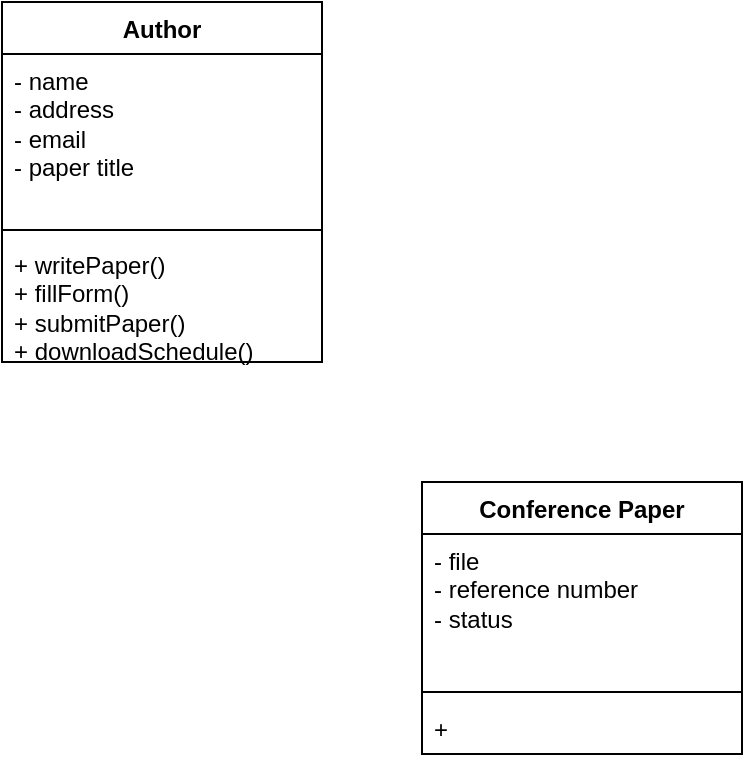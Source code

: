 <mxfile version="24.8.2">
  <diagram name="Page-1" id="eSx-QkeiwQRwHNvZ2RWU">
    <mxGraphModel dx="1050" dy="522" grid="1" gridSize="10" guides="1" tooltips="1" connect="1" arrows="1" fold="1" page="1" pageScale="1" pageWidth="850" pageHeight="1100" math="0" shadow="0">
      <root>
        <mxCell id="0" />
        <mxCell id="1" parent="0" />
        <mxCell id="tui6F7jNBKR_N0LMmF0U-1" value="Author" style="swimlane;fontStyle=1;align=center;verticalAlign=top;childLayout=stackLayout;horizontal=1;startSize=26;horizontalStack=0;resizeParent=1;resizeParentMax=0;resizeLast=0;collapsible=1;marginBottom=0;whiteSpace=wrap;html=1;" vertex="1" parent="1">
          <mxGeometry x="80" y="80" width="160" height="180" as="geometry" />
        </mxCell>
        <mxCell id="tui6F7jNBKR_N0LMmF0U-2" value="&lt;div&gt;- name&lt;/div&gt;- address&lt;div&gt;- email&lt;/div&gt;&lt;div&gt;- paper title&lt;/div&gt;" style="text;strokeColor=none;fillColor=none;align=left;verticalAlign=top;spacingLeft=4;spacingRight=4;overflow=hidden;rotatable=0;points=[[0,0.5],[1,0.5]];portConstraint=eastwest;whiteSpace=wrap;html=1;" vertex="1" parent="tui6F7jNBKR_N0LMmF0U-1">
          <mxGeometry y="26" width="160" height="84" as="geometry" />
        </mxCell>
        <mxCell id="tui6F7jNBKR_N0LMmF0U-3" value="" style="line;strokeWidth=1;fillColor=none;align=left;verticalAlign=middle;spacingTop=-1;spacingLeft=3;spacingRight=3;rotatable=0;labelPosition=right;points=[];portConstraint=eastwest;strokeColor=inherit;" vertex="1" parent="tui6F7jNBKR_N0LMmF0U-1">
          <mxGeometry y="110" width="160" height="8" as="geometry" />
        </mxCell>
        <mxCell id="tui6F7jNBKR_N0LMmF0U-4" value="+ writePaper()&lt;div&gt;+ fillForm()&lt;/div&gt;&lt;div&gt;+ submitPaper()&lt;/div&gt;&lt;div&gt;+ downloadSchedule()&lt;/div&gt;" style="text;strokeColor=none;fillColor=none;align=left;verticalAlign=top;spacingLeft=4;spacingRight=4;overflow=hidden;rotatable=0;points=[[0,0.5],[1,0.5]];portConstraint=eastwest;whiteSpace=wrap;html=1;" vertex="1" parent="tui6F7jNBKR_N0LMmF0U-1">
          <mxGeometry y="118" width="160" height="62" as="geometry" />
        </mxCell>
        <mxCell id="tui6F7jNBKR_N0LMmF0U-5" value="Conference Paper" style="swimlane;fontStyle=1;align=center;verticalAlign=top;childLayout=stackLayout;horizontal=1;startSize=26;horizontalStack=0;resizeParent=1;resizeParentMax=0;resizeLast=0;collapsible=1;marginBottom=0;whiteSpace=wrap;html=1;" vertex="1" parent="1">
          <mxGeometry x="290" y="320" width="160" height="136" as="geometry" />
        </mxCell>
        <mxCell id="tui6F7jNBKR_N0LMmF0U-6" value="- file&lt;div&gt;- reference number&lt;br&gt;&lt;div&gt;- status&lt;/div&gt;&lt;/div&gt;" style="text;strokeColor=none;fillColor=none;align=left;verticalAlign=top;spacingLeft=4;spacingRight=4;overflow=hidden;rotatable=0;points=[[0,0.5],[1,0.5]];portConstraint=eastwest;whiteSpace=wrap;html=1;" vertex="1" parent="tui6F7jNBKR_N0LMmF0U-5">
          <mxGeometry y="26" width="160" height="74" as="geometry" />
        </mxCell>
        <mxCell id="tui6F7jNBKR_N0LMmF0U-7" value="" style="line;strokeWidth=1;fillColor=none;align=left;verticalAlign=middle;spacingTop=-1;spacingLeft=3;spacingRight=3;rotatable=0;labelPosition=right;points=[];portConstraint=eastwest;strokeColor=inherit;" vertex="1" parent="tui6F7jNBKR_N0LMmF0U-5">
          <mxGeometry y="100" width="160" height="10" as="geometry" />
        </mxCell>
        <mxCell id="tui6F7jNBKR_N0LMmF0U-8" value="+&amp;nbsp;" style="text;strokeColor=none;fillColor=none;align=left;verticalAlign=top;spacingLeft=4;spacingRight=4;overflow=hidden;rotatable=0;points=[[0,0.5],[1,0.5]];portConstraint=eastwest;whiteSpace=wrap;html=1;" vertex="1" parent="tui6F7jNBKR_N0LMmF0U-5">
          <mxGeometry y="110" width="160" height="26" as="geometry" />
        </mxCell>
      </root>
    </mxGraphModel>
  </diagram>
</mxfile>
